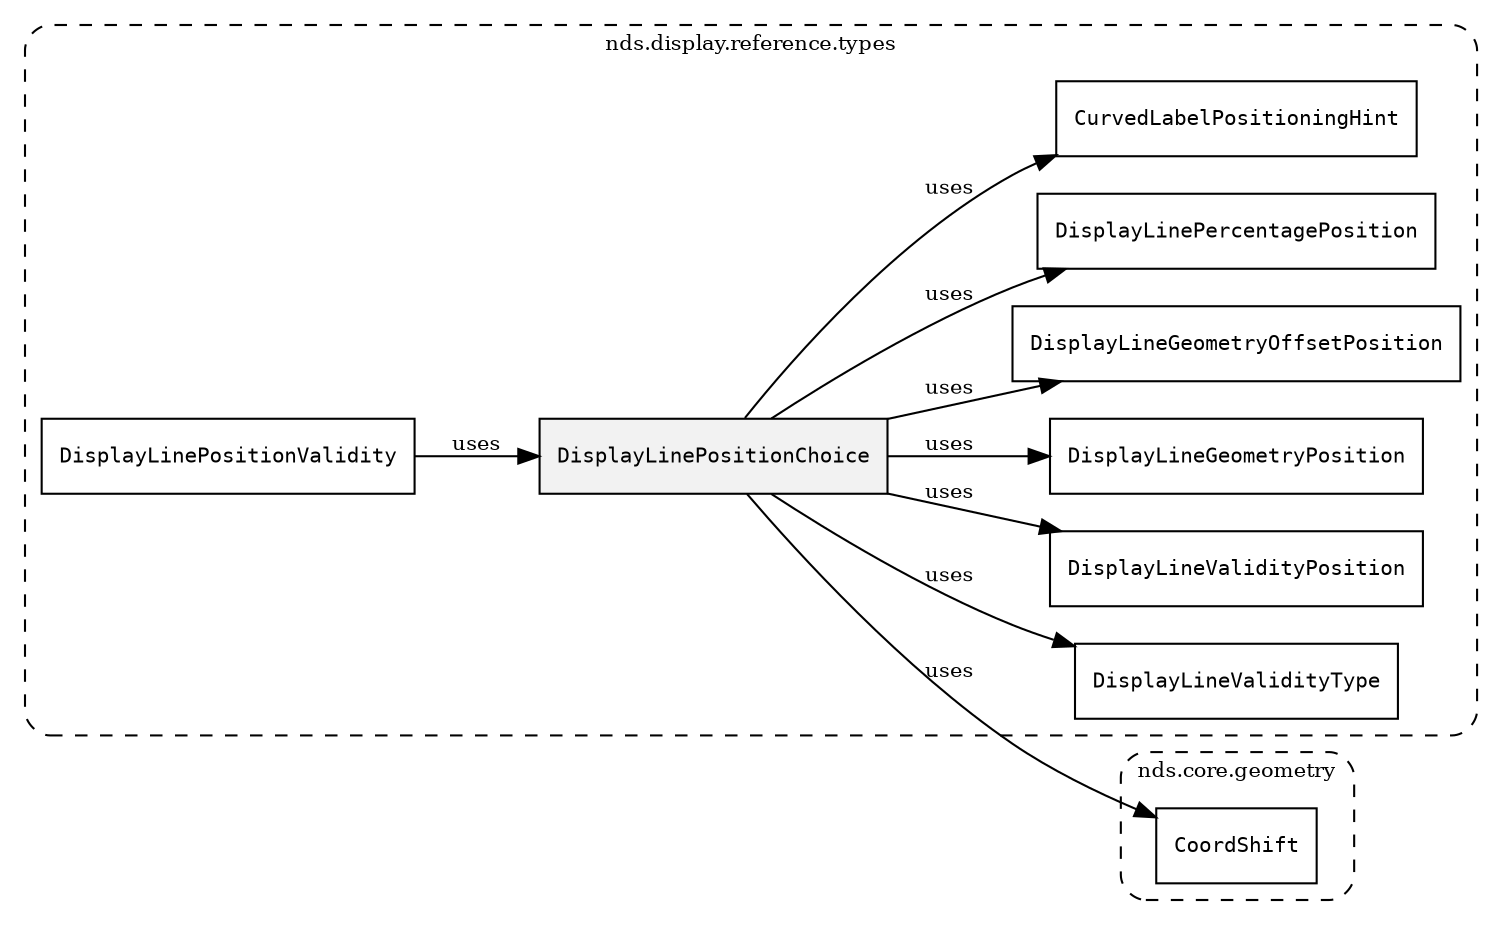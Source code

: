 /**
 * This dot file creates symbol collaboration diagram for DisplayLinePositionChoice.
 */
digraph ZSERIO
{
    node [shape=box, fontsize=10];
    rankdir="LR";
    fontsize=10;
    tooltip="DisplayLinePositionChoice collaboration diagram";

    subgraph "cluster_nds.display.reference.types"
    {
        style="dashed, rounded";
        label="nds.display.reference.types";
        tooltip="Package nds.display.reference.types";
        href="../../../content/packages/nds.display.reference.types.html#Package-nds-display-reference-types";
        target="_parent";

        "DisplayLinePositionChoice" [style="filled", fillcolor="#0000000D", target="_parent", label=<<font face="monospace"><table align="center" border="0" cellspacing="0" cellpadding="0"><tr><td href="../../../content/packages/nds.display.reference.types.html#Choice-DisplayLinePositionChoice" title="Choice defined in nds.display.reference.types">DisplayLinePositionChoice</td></tr></table></font>>];
        "DisplayLineValidityType" [target="_parent", label=<<font face="monospace"><table align="center" border="0" cellspacing="0" cellpadding="0"><tr><td href="../../../content/packages/nds.display.reference.types.html#Enum-DisplayLineValidityType" title="Enum defined in nds.display.reference.types">DisplayLineValidityType</td></tr></table></font>>];
        "DisplayLineValidityPosition" [target="_parent", label=<<font face="monospace"><table align="center" border="0" cellspacing="0" cellpadding="0"><tr><td href="../../../content/packages/nds.display.reference.types.html#Structure-DisplayLineValidityPosition" title="Structure defined in nds.display.reference.types">DisplayLineValidityPosition</td></tr></table></font>>];
        "DisplayLineGeometryPosition" [target="_parent", label=<<font face="monospace"><table align="center" border="0" cellspacing="0" cellpadding="0"><tr><td href="../../../content/packages/nds.display.reference.types.html#Subtype-DisplayLineGeometryPosition" title="Subtype defined in nds.display.reference.types">DisplayLineGeometryPosition</td></tr></table></font>>];
        "DisplayLineGeometryOffsetPosition" [target="_parent", label=<<font face="monospace"><table align="center" border="0" cellspacing="0" cellpadding="0"><tr><td href="../../../content/packages/nds.display.reference.types.html#Subtype-DisplayLineGeometryOffsetPosition" title="Subtype defined in nds.display.reference.types">DisplayLineGeometryOffsetPosition</td></tr></table></font>>];
        "DisplayLinePercentagePosition" [target="_parent", label=<<font face="monospace"><table align="center" border="0" cellspacing="0" cellpadding="0"><tr><td href="../../../content/packages/nds.display.reference.types.html#Subtype-DisplayLinePercentagePosition" title="Subtype defined in nds.display.reference.types">DisplayLinePercentagePosition</td></tr></table></font>>];
        "CurvedLabelPositioningHint" [target="_parent", label=<<font face="monospace"><table align="center" border="0" cellspacing="0" cellpadding="0"><tr><td href="../../../content/packages/nds.display.reference.types.html#Structure-CurvedLabelPositioningHint" title="Structure defined in nds.display.reference.types">CurvedLabelPositioningHint</td></tr></table></font>>];
        "DisplayLinePositionValidity" [target="_parent", label=<<font face="monospace"><table align="center" border="0" cellspacing="0" cellpadding="0"><tr><td href="../../../content/packages/nds.display.reference.types.html#Structure-DisplayLinePositionValidity" title="Structure defined in nds.display.reference.types">DisplayLinePositionValidity</td></tr></table></font>>];
    }

    subgraph "cluster_nds.core.geometry"
    {
        style="dashed, rounded";
        label="nds.core.geometry";
        tooltip="Package nds.core.geometry";
        href="../../../content/packages/nds.core.geometry.html#Package-nds-core-geometry";
        target="_parent";

        "CoordShift" [target="_parent", label=<<font face="monospace"><table align="center" border="0" cellspacing="0" cellpadding="0"><tr><td href="../../../content/packages/nds.core.geometry.html#Subtype-CoordShift" title="Subtype defined in nds.core.geometry">CoordShift</td></tr></table></font>>];
    }

    "DisplayLinePositionChoice" -> "DisplayLineValidityType" [label="uses", fontsize=10];
    "DisplayLinePositionChoice" -> "CoordShift" [label="uses", fontsize=10];
    "DisplayLinePositionChoice" -> "DisplayLineValidityPosition" [label="uses", fontsize=10];
    "DisplayLinePositionChoice" -> "DisplayLineGeometryPosition" [label="uses", fontsize=10];
    "DisplayLinePositionChoice" -> "DisplayLineGeometryOffsetPosition" [label="uses", fontsize=10];
    "DisplayLinePositionChoice" -> "DisplayLinePercentagePosition" [label="uses", fontsize=10];
    "DisplayLinePositionChoice" -> "CurvedLabelPositioningHint" [label="uses", fontsize=10];
    "DisplayLinePositionValidity" -> "DisplayLinePositionChoice" [label="uses", fontsize=10];
}
